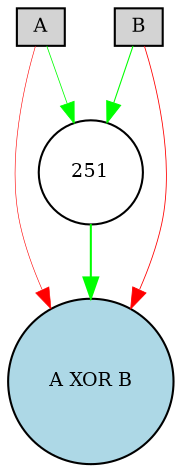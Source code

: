 digraph {
	node [fontsize=9 height=0.2 shape=circle width=0.2]
	A [fillcolor=lightgray shape=box style=filled]
	B [fillcolor=lightgray shape=box style=filled]
	"A XOR B" [fillcolor=lightblue style=filled]
	251 [fillcolor=white style=filled]
	A -> 251 [color=green penwidth=0.3796755473471648 style=solid]
	251 -> "A XOR B" [color=green penwidth=0.9831579759634117 style=solid]
	B -> 251 [color=green penwidth=0.5205649355874402 style=solid]
	B -> "A XOR B" [color=red penwidth=0.3975126878265909 style=solid]
	A -> "A XOR B" [color=red penwidth=0.2848693695006449 style=solid]
}
